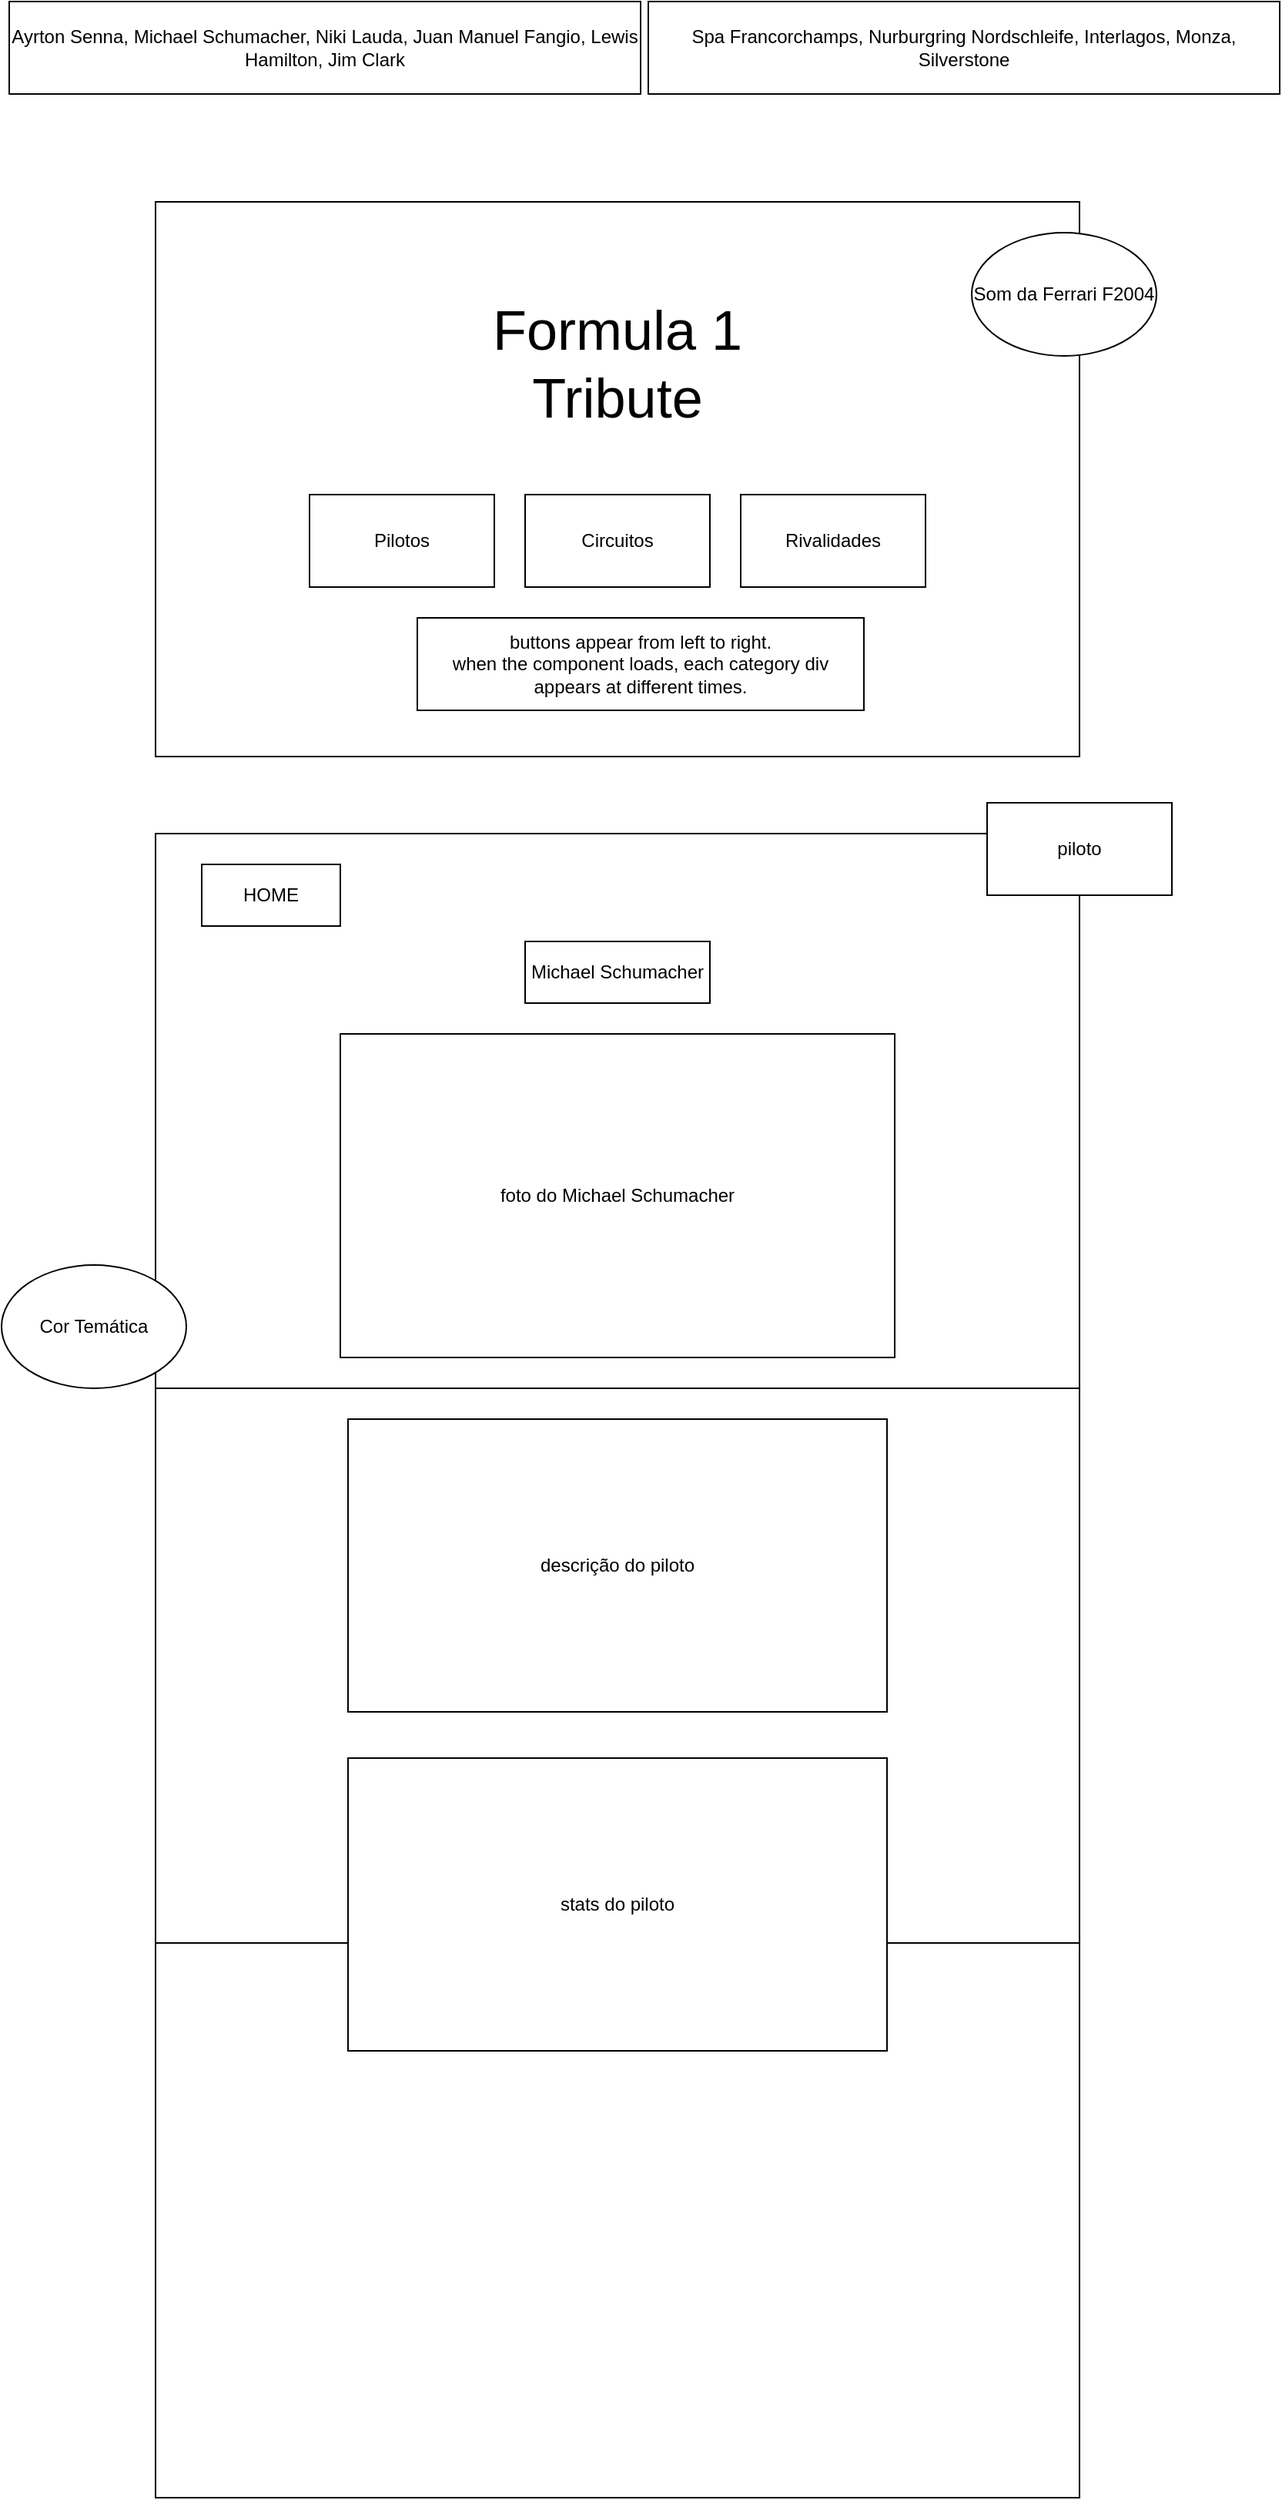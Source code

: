 <mxfile version="20.0.3" type="github">
  <diagram id="xXiOh94Zjy2rgz48Bsy7" name="Page-1">
    <mxGraphModel dx="1666" dy="769" grid="1" gridSize="10" guides="1" tooltips="1" connect="1" arrows="1" fold="1" page="1" pageScale="1" pageWidth="850" pageHeight="1100" math="0" shadow="0">
      <root>
        <mxCell id="0" />
        <mxCell id="1" parent="0" />
        <mxCell id="8ATC9B71WDK5AEgH5nmT-1" value="Ayrton Senna, Michael Schumacher, Niki Lauda, Juan Manuel Fangio, Lewis Hamilton, Jim Clark" style="rounded=0;whiteSpace=wrap;html=1;" vertex="1" parent="1">
          <mxGeometry x="15" y="90" width="410" height="60" as="geometry" />
        </mxCell>
        <mxCell id="8ATC9B71WDK5AEgH5nmT-2" value="Spa Francorchamps, Nurburgring Nordschleife, Interlagos, Monza, Silverstone" style="rounded=0;whiteSpace=wrap;html=1;" vertex="1" parent="1">
          <mxGeometry x="430" y="90" width="410" height="60" as="geometry" />
        </mxCell>
        <mxCell id="8ATC9B71WDK5AEgH5nmT-3" value="" style="rounded=0;whiteSpace=wrap;html=1;" vertex="1" parent="1">
          <mxGeometry x="110" y="220" width="600" height="360" as="geometry" />
        </mxCell>
        <mxCell id="8ATC9B71WDK5AEgH5nmT-4" value="&lt;font style=&quot;font-size: 36px;&quot;&gt;Formula 1 Tribute&lt;/font&gt;" style="text;html=1;strokeColor=none;fillColor=none;align=center;verticalAlign=middle;whiteSpace=wrap;rounded=0;" vertex="1" parent="1">
          <mxGeometry x="305" y="280" width="210" height="90" as="geometry" />
        </mxCell>
        <mxCell id="8ATC9B71WDK5AEgH5nmT-5" value="" style="rounded=0;whiteSpace=wrap;html=1;" vertex="1" parent="1">
          <mxGeometry x="110" y="630" width="600" height="360" as="geometry" />
        </mxCell>
        <mxCell id="8ATC9B71WDK5AEgH5nmT-7" value="piloto" style="rounded=0;whiteSpace=wrap;html=1;fontSize=12;" vertex="1" parent="1">
          <mxGeometry x="650" y="610" width="120" height="60" as="geometry" />
        </mxCell>
        <mxCell id="8ATC9B71WDK5AEgH5nmT-8" value="Cor Temática" style="ellipse;whiteSpace=wrap;html=1;fontSize=12;" vertex="1" parent="1">
          <mxGeometry x="10" y="910" width="120" height="80" as="geometry" />
        </mxCell>
        <mxCell id="8ATC9B71WDK5AEgH5nmT-9" value="foto do Michael Schumacher" style="rounded=0;whiteSpace=wrap;html=1;fontSize=12;" vertex="1" parent="1">
          <mxGeometry x="230" y="760" width="360" height="210" as="geometry" />
        </mxCell>
        <mxCell id="8ATC9B71WDK5AEgH5nmT-10" value="" style="rounded=0;whiteSpace=wrap;html=1;" vertex="1" parent="1">
          <mxGeometry x="110" y="990" width="600" height="360" as="geometry" />
        </mxCell>
        <mxCell id="8ATC9B71WDK5AEgH5nmT-11" value="Michael Schumacher" style="rounded=0;whiteSpace=wrap;html=1;fontSize=12;" vertex="1" parent="1">
          <mxGeometry x="350" y="700" width="120" height="40" as="geometry" />
        </mxCell>
        <mxCell id="8ATC9B71WDK5AEgH5nmT-12" value="descrição do piloto" style="rounded=0;whiteSpace=wrap;html=1;fontSize=12;" vertex="1" parent="1">
          <mxGeometry x="235" y="1010" width="350" height="190" as="geometry" />
        </mxCell>
        <mxCell id="8ATC9B71WDK5AEgH5nmT-13" value="" style="rounded=0;whiteSpace=wrap;html=1;" vertex="1" parent="1">
          <mxGeometry x="110" y="1350" width="600" height="360" as="geometry" />
        </mxCell>
        <mxCell id="8ATC9B71WDK5AEgH5nmT-14" value="stats do piloto" style="rounded=0;whiteSpace=wrap;html=1;fontSize=12;" vertex="1" parent="1">
          <mxGeometry x="235" y="1230" width="350" height="190" as="geometry" />
        </mxCell>
        <mxCell id="8ATC9B71WDK5AEgH5nmT-15" value="HOME" style="rounded=0;whiteSpace=wrap;html=1;fontSize=12;" vertex="1" parent="1">
          <mxGeometry x="140" y="650" width="90" height="40" as="geometry" />
        </mxCell>
        <mxCell id="8ATC9B71WDK5AEgH5nmT-16" value="Pilotos" style="rounded=0;whiteSpace=wrap;html=1;fontSize=12;" vertex="1" parent="1">
          <mxGeometry x="210" y="410" width="120" height="60" as="geometry" />
        </mxCell>
        <mxCell id="8ATC9B71WDK5AEgH5nmT-17" value="Circuitos" style="rounded=0;whiteSpace=wrap;html=1;fontSize=12;" vertex="1" parent="1">
          <mxGeometry x="350" y="410" width="120" height="60" as="geometry" />
        </mxCell>
        <mxCell id="8ATC9B71WDK5AEgH5nmT-18" value="Rivalidades" style="rounded=0;whiteSpace=wrap;html=1;fontSize=12;" vertex="1" parent="1">
          <mxGeometry x="490" y="410" width="120" height="60" as="geometry" />
        </mxCell>
        <mxCell id="8ATC9B71WDK5AEgH5nmT-19" value="Som da Ferrari F2004" style="ellipse;whiteSpace=wrap;html=1;fontSize=12;" vertex="1" parent="1">
          <mxGeometry x="640" y="240" width="120" height="80" as="geometry" />
        </mxCell>
        <mxCell id="8ATC9B71WDK5AEgH5nmT-20" value="buttons appear from left to right.&lt;br&gt;when the component loads, each category div appears at different times." style="rounded=0;whiteSpace=wrap;html=1;fontSize=12;" vertex="1" parent="1">
          <mxGeometry x="280" y="490" width="290" height="60" as="geometry" />
        </mxCell>
      </root>
    </mxGraphModel>
  </diagram>
</mxfile>

